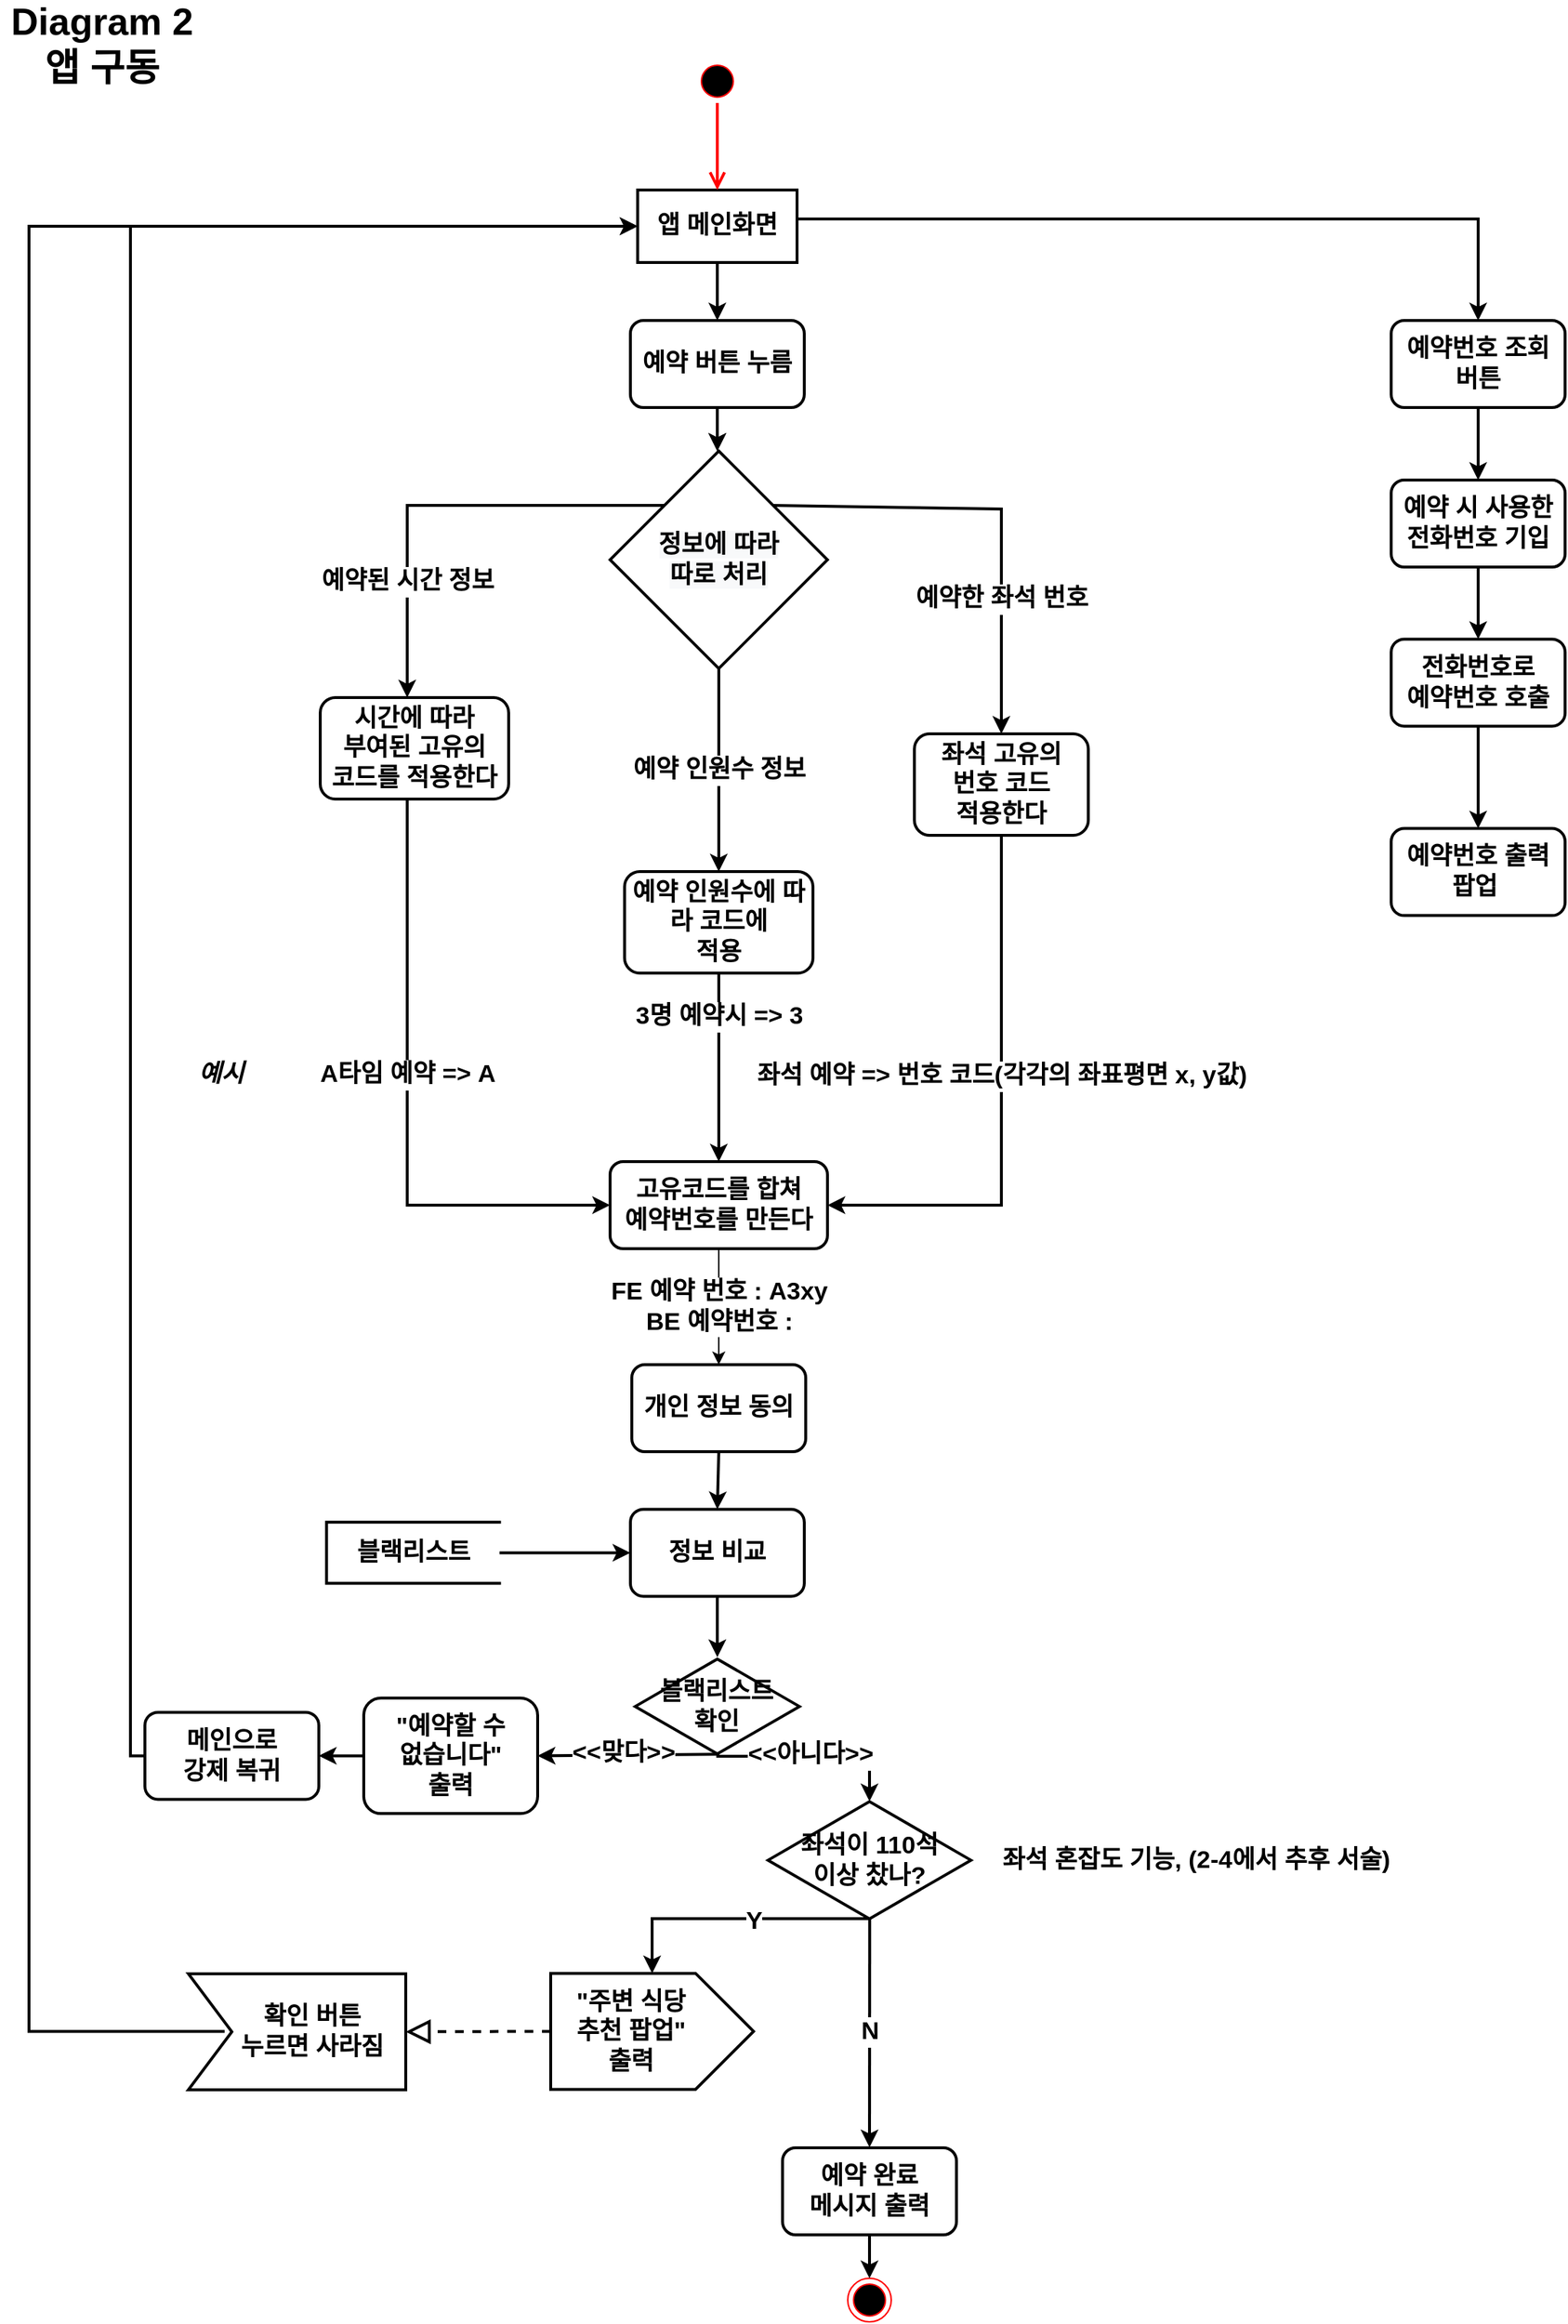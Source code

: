 <mxfile version="17.4.5" type="github">
  <diagram id="OXkIRa2-YY4k-pXQrkS8" name="Page-1">
    <mxGraphModel dx="343" dy="191" grid="1" gridSize="10" guides="1" tooltips="1" connect="1" arrows="1" fold="1" page="1" pageScale="1" pageWidth="827" pageHeight="1169" math="0" shadow="0">
      <root>
        <mxCell id="0" />
        <mxCell id="1" parent="0" />
        <mxCell id="Mc_krjjgkNhKQVEosxgI-1" value="&lt;font style=&quot;font-size: 26px&quot;&gt;&lt;span&gt;Diagram 2&lt;/span&gt;&lt;br&gt;앱 구동&lt;br style=&quot;font-size: 17px&quot;&gt;&lt;/font&gt;" style="text;html=1;align=center;verticalAlign=middle;resizable=0;points=[];autosize=1;strokeColor=none;fillColor=none;fontSize=17;fontStyle=1" parent="1" vertex="1">
          <mxGeometry x="50" y="55" width="140" height="50" as="geometry" />
        </mxCell>
        <mxCell id="Mc_krjjgkNhKQVEosxgI-2" value="앱 메인화면" style="rounded=0;whiteSpace=wrap;html=1;fontSize=17;fontStyle=1;strokeWidth=2;" parent="1" vertex="1">
          <mxGeometry x="490" y="180" width="110" height="50" as="geometry" />
        </mxCell>
        <mxCell id="Mc_krjjgkNhKQVEosxgI-7" value="" style="endArrow=classic;html=1;rounded=0;fontSize=17;entryX=0.5;entryY=0;entryDx=0;entryDy=0;exitX=0.5;exitY=1;exitDx=0;exitDy=0;fontStyle=1;strokeWidth=2;" parent="1" source="Mc_krjjgkNhKQVEosxgI-2" edge="1">
          <mxGeometry width="50" height="50" relative="1" as="geometry">
            <mxPoint x="560" y="290" as="sourcePoint" />
            <mxPoint x="545" y="270" as="targetPoint" />
          </mxGeometry>
        </mxCell>
        <mxCell id="Mc_krjjgkNhKQVEosxgI-8" value="" style="endArrow=classic;html=1;rounded=0;fontSize=17;entryX=0.5;entryY=0;entryDx=0;entryDy=0;exitX=0.5;exitY=1;exitDx=0;exitDy=0;fontStyle=1;strokeWidth=2;" parent="1" edge="1">
          <mxGeometry width="50" height="50" relative="1" as="geometry">
            <mxPoint x="545" y="330" as="sourcePoint" />
            <mxPoint x="544.99" y="360" as="targetPoint" />
          </mxGeometry>
        </mxCell>
        <mxCell id="Mc_krjjgkNhKQVEosxgI-9" value="" style="endArrow=classic;html=1;rounded=0;fontSize=17;entryX=0.5;entryY=0;entryDx=0;entryDy=0;exitX=0.5;exitY=1;exitDx=0;exitDy=0;fontStyle=1;startArrow=none;strokeWidth=2;" parent="1" source="3q4-ErVGuZIJLskHHzQT-7" target="3q4-ErVGuZIJLskHHzQT-3" edge="1">
          <mxGeometry width="50" height="50" relative="1" as="geometry">
            <mxPoint x="545" y="950" as="sourcePoint" />
            <mxPoint x="480" y="840" as="targetPoint" />
          </mxGeometry>
        </mxCell>
        <mxCell id="Mc_krjjgkNhKQVEosxgI-11" value="" style="shape=partialRectangle;whiteSpace=wrap;html=1;bottom=1;right=1;left=1;top=0;fillColor=none;routingCenterX=-0.5;fontSize=17;rotation=90;fontStyle=1;strokeWidth=2;" parent="1" vertex="1">
          <mxGeometry x="313.92" y="1060" width="42.18" height="119.38" as="geometry" />
        </mxCell>
        <mxCell id="Mc_krjjgkNhKQVEosxgI-12" value="블랙리스트" style="text;html=1;align=center;verticalAlign=middle;resizable=0;points=[];autosize=1;strokeColor=none;fillColor=none;fontSize=17;fontStyle=1;strokeWidth=2;" parent="1" vertex="1">
          <mxGeometry x="285" y="1104.69" width="100" height="30" as="geometry" />
        </mxCell>
        <mxCell id="Mc_krjjgkNhKQVEosxgI-13" value="" style="endArrow=classic;html=1;rounded=0;fontSize=17;entryX=0;entryY=0.5;entryDx=0;entryDy=0;exitX=0.5;exitY=0;exitDx=0;exitDy=0;fontStyle=1;strokeWidth=2;" parent="1" source="Mc_krjjgkNhKQVEosxgI-11" edge="1">
          <mxGeometry width="50" height="50" relative="1" as="geometry">
            <mxPoint x="410" y="1139.69" as="sourcePoint" />
            <mxPoint x="485" y="1119.69" as="targetPoint" />
          </mxGeometry>
        </mxCell>
        <mxCell id="Mc_krjjgkNhKQVEosxgI-14" value="&lt;div style=&quot;font-size: 17px;&quot;&gt;블랙리스트&lt;/div&gt;&lt;div style=&quot;font-size: 17px;&quot;&gt;확인&lt;/div&gt;" style="html=1;whiteSpace=wrap;aspect=fixed;shape=isoRectangle;fontSize=17;align=center;fontStyle=1;strokeWidth=2;" parent="1" vertex="1">
          <mxGeometry x="488.33" y="1191.69" width="113.33" height="68" as="geometry" />
        </mxCell>
        <mxCell id="Mc_krjjgkNhKQVEosxgI-15" value="&lt;span style=&quot;color: rgb(0 , 0 , 0) ; font-family: &amp;#34;helvetica&amp;#34; ; font-size: 17px ; font-style: normal ; letter-spacing: normal ; text-align: center ; text-indent: 0px ; text-transform: none ; word-spacing: 0px ; display: inline ; float: none&quot;&gt;FE 예약 번호 : A3xy&lt;/span&gt;&lt;br style=&quot;color: rgb(0 , 0 , 0) ; font-family: &amp;#34;helvetica&amp;#34; ; font-size: 17px ; font-style: normal ; letter-spacing: normal ; text-align: center ; text-indent: 0px ; text-transform: none ; word-spacing: 0px&quot;&gt;&lt;span style=&quot;color: rgb(0 , 0 , 0) ; font-family: &amp;#34;helvetica&amp;#34; ; font-size: 17px ; font-style: normal ; letter-spacing: normal ; text-align: center ; text-indent: 0px ; text-transform: none ; word-spacing: 0px ; display: inline ; float: none&quot;&gt;BE 예약번호 :&lt;/span&gt;" style="endArrow=classic;html=1;rounded=0;fontSize=17;exitX=0.5;exitY=1;exitDx=0;exitDy=0;entryX=0.5;entryY=0;entryDx=0;entryDy=0;fontStyle=1" parent="1" source="HhNQKhSK0bE4_6mPql5p-9" target="3q4-ErVGuZIJLskHHzQT-7" edge="1">
          <mxGeometry width="50" height="50" relative="1" as="geometry">
            <mxPoint x="524.99" y="940" as="sourcePoint" />
            <mxPoint x="524.996" y="980" as="targetPoint" />
          </mxGeometry>
        </mxCell>
        <mxCell id="Mc_krjjgkNhKQVEosxgI-16" value="" style="endArrow=classic;html=1;rounded=0;fontSize=17;exitX=0.5;exitY=1;exitDx=0;exitDy=0;fontStyle=1;strokeWidth=2;" parent="1" target="Mc_krjjgkNhKQVEosxgI-14" edge="1">
          <mxGeometry width="50" height="50" relative="1" as="geometry">
            <mxPoint x="545" y="1149.69" as="sourcePoint" />
            <mxPoint x="600" y="1199.69" as="targetPoint" />
          </mxGeometry>
        </mxCell>
        <mxCell id="Mc_krjjgkNhKQVEosxgI-21" value="" style="endArrow=classic;html=1;rounded=0;fontSize=17;entryX=1;entryY=0.5;entryDx=0;entryDy=0;exitX=0;exitY=0.5;exitDx=0;exitDy=0;fontStyle=1;strokeWidth=2;" parent="1" edge="1">
          <mxGeometry width="50" height="50" relative="1" as="geometry">
            <mxPoint x="330" y="1259.69" as="sourcePoint" />
            <mxPoint x="270" y="1259.69" as="targetPoint" />
          </mxGeometry>
        </mxCell>
        <mxCell id="Mc_krjjgkNhKQVEosxgI-22" value="" style="endArrow=classic;html=1;rounded=0;fontSize=17;exitX=0;exitY=0.5;exitDx=0;exitDy=0;entryX=0;entryY=0.5;entryDx=0;entryDy=0;edgeStyle=orthogonalEdgeStyle;fontStyle=1;strokeWidth=2;" parent="1" source="3q4-ErVGuZIJLskHHzQT-5" target="Mc_krjjgkNhKQVEosxgI-2" edge="1">
          <mxGeometry width="50" height="50" relative="1" as="geometry">
            <mxPoint x="40" y="600" as="sourcePoint" />
            <mxPoint x="90" y="550" as="targetPoint" />
          </mxGeometry>
        </mxCell>
        <mxCell id="Mc_krjjgkNhKQVEosxgI-27" value="좌석이 110석&lt;br style=&quot;font-size: 17px;&quot;&gt;이상 찼나?" style="html=1;whiteSpace=wrap;aspect=fixed;shape=isoRectangle;fontSize=17;fontStyle=1;strokeWidth=2;" parent="1" vertex="1">
          <mxGeometry x="580" y="1289.69" width="140" height="84" as="geometry" />
        </mxCell>
        <mxCell id="Mc_krjjgkNhKQVEosxgI-28" value="" style="endArrow=classic;html=1;rounded=0;fontSize=17;entryX=1;entryY=0.5;entryDx=0;entryDy=0;exitX=0.502;exitY=0.984;exitDx=0;exitDy=0;exitPerimeter=0;fontStyle=1;strokeWidth=2;" parent="1" target="3q4-ErVGuZIJLskHHzQT-4" edge="1">
          <mxGeometry width="50" height="50" relative="1" as="geometry">
            <mxPoint x="545.222" y="1258.602" as="sourcePoint" />
            <mxPoint x="420" y="1259.69" as="targetPoint" />
          </mxGeometry>
        </mxCell>
        <mxCell id="Mc_krjjgkNhKQVEosxgI-32" value="&amp;lt;&amp;lt;맞다&amp;gt;&amp;gt;" style="edgeLabel;html=1;align=center;verticalAlign=middle;resizable=0;points=[];fontSize=17;fontStyle=1" parent="Mc_krjjgkNhKQVEosxgI-28" vertex="1" connectable="0">
          <mxGeometry x="-0.166" relative="1" as="geometry">
            <mxPoint x="-13" y="-1" as="offset" />
          </mxGeometry>
        </mxCell>
        <mxCell id="Mc_krjjgkNhKQVEosxgI-31" value="" style="endArrow=classic;html=1;rounded=0;fontSize=17;exitX=0.503;exitY=0.978;exitDx=0;exitDy=0;exitPerimeter=0;edgeStyle=orthogonalEdgeStyle;entryX=0.5;entryY=0.017;entryDx=0;entryDy=0;entryPerimeter=0;fontStyle=1;strokeWidth=2;" parent="1" source="Mc_krjjgkNhKQVEosxgI-14" target="Mc_krjjgkNhKQVEosxgI-27" edge="1">
          <mxGeometry width="50" height="50" relative="1" as="geometry">
            <mxPoint x="603.33" y="1279.69" as="sourcePoint" />
            <mxPoint x="653.33" y="1229.69" as="targetPoint" />
            <Array as="points">
              <mxPoint x="545" y="1260" />
              <mxPoint x="650" y="1260" />
            </Array>
          </mxGeometry>
        </mxCell>
        <mxCell id="Mc_krjjgkNhKQVEosxgI-33" value="&amp;lt;&amp;lt;아니다&amp;gt;&amp;gt;" style="edgeLabel;html=1;align=center;verticalAlign=middle;resizable=0;points=[];fontSize=17;fontStyle=1" parent="Mc_krjjgkNhKQVEosxgI-31" vertex="1" connectable="0">
          <mxGeometry x="-0.243" relative="1" as="geometry">
            <mxPoint x="13" y="-1" as="offset" />
          </mxGeometry>
        </mxCell>
        <mxCell id="Mc_krjjgkNhKQVEosxgI-34" value="" style="shape=offPageConnector;whiteSpace=wrap;html=1;fontSize=17;rotation=-90;size=0.286;fontStyle=1;strokeWidth=2;" parent="1" vertex="1">
          <mxGeometry x="460" y="1379.69" width="80" height="140" as="geometry" />
        </mxCell>
        <mxCell id="Mc_krjjgkNhKQVEosxgI-35" value="&quot;주변 식당&lt;br style=&quot;font-size: 17px;&quot;&gt;추천 팝업&quot;&lt;br style=&quot;font-size: 17px;&quot;&gt;출력" style="text;html=1;align=center;verticalAlign=middle;resizable=0;points=[];autosize=1;strokeColor=none;fillColor=none;fontSize=17;fontStyle=1;strokeWidth=2;" parent="1" vertex="1">
          <mxGeometry x="435" y="1414.69" width="100" height="70" as="geometry" />
        </mxCell>
        <mxCell id="Mc_krjjgkNhKQVEosxgI-36" value="" style="edgeStyle=orthogonalEdgeStyle;elbow=horizontal;endArrow=classic;html=1;rounded=0;fontSize=17;exitX=0.506;exitY=0.98;exitDx=0;exitDy=0;exitPerimeter=0;entryX=1;entryY=0.5;entryDx=0;entryDy=0;fontStyle=1;strokeWidth=2;" parent="1" source="Mc_krjjgkNhKQVEosxgI-27" target="Mc_krjjgkNhKQVEosxgI-34" edge="1">
          <mxGeometry width="50" height="50" relative="1" as="geometry">
            <mxPoint x="440" y="1369.69" as="sourcePoint" />
            <mxPoint x="480" y="1389.69" as="targetPoint" />
          </mxGeometry>
        </mxCell>
        <mxCell id="Mc_krjjgkNhKQVEosxgI-37" value="Y" style="edgeLabel;html=1;align=center;verticalAlign=middle;resizable=0;points=[];fontSize=17;fontStyle=1" parent="Mc_krjjgkNhKQVEosxgI-36" vertex="1" connectable="0">
          <mxGeometry x="-0.074" relative="1" as="geometry">
            <mxPoint x="6" y="2" as="offset" />
          </mxGeometry>
        </mxCell>
        <mxCell id="Mc_krjjgkNhKQVEosxgI-38" value="" style="endArrow=classic;html=1;rounded=0;fontSize=17;entryX=0.5;entryY=0;entryDx=0;entryDy=0;exitX=0.501;exitY=0.98;exitDx=0;exitDy=0;exitPerimeter=0;fontStyle=1;strokeWidth=2;" parent="1" source="Mc_krjjgkNhKQVEosxgI-27" edge="1">
          <mxGeometry width="50" height="50" relative="1" as="geometry">
            <mxPoint x="660" y="1379.69" as="sourcePoint" />
            <mxPoint x="650" y="1529.69" as="targetPoint" />
          </mxGeometry>
        </mxCell>
        <mxCell id="Mc_krjjgkNhKQVEosxgI-40" value="N" style="edgeLabel;html=1;align=center;verticalAlign=middle;resizable=0;points=[];fontSize=17;fontStyle=1" parent="Mc_krjjgkNhKQVEosxgI-38" vertex="1" connectable="0">
          <mxGeometry x="-0.126" y="1" relative="1" as="geometry">
            <mxPoint x="-1" y="9" as="offset" />
          </mxGeometry>
        </mxCell>
        <mxCell id="Mc_krjjgkNhKQVEosxgI-42" value="" style="html=1;shadow=0;dashed=0;align=center;verticalAlign=middle;shape=mxgraph.arrows2.arrow;dy=0;dx=0;notch=30;fontSize=17;fontStyle=1;strokeWidth=2;" parent="1" vertex="1">
          <mxGeometry x="180" y="1410" width="150" height="80" as="geometry" />
        </mxCell>
        <mxCell id="Mc_krjjgkNhKQVEosxgI-43" value="확인 버튼&lt;br style=&quot;font-size: 17px;&quot;&gt;누르면 사라짐" style="text;html=1;align=center;verticalAlign=middle;resizable=0;points=[];autosize=1;strokeColor=none;fillColor=none;fontSize=17;fontStyle=1" parent="1" vertex="1">
          <mxGeometry x="205" y="1424.69" width="120" height="50" as="geometry" />
        </mxCell>
        <mxCell id="Mc_krjjgkNhKQVEosxgI-46" value="" style="endArrow=block;dashed=1;endFill=0;endSize=12;html=1;rounded=0;fontSize=17;exitX=0.5;exitY=0;exitDx=0;exitDy=0;entryX=1;entryY=0.5;entryDx=0;entryDy=0;entryPerimeter=0;fontStyle=1;strokeWidth=2;" parent="1" source="Mc_krjjgkNhKQVEosxgI-34" target="Mc_krjjgkNhKQVEosxgI-42" edge="1">
          <mxGeometry width="160" relative="1" as="geometry">
            <mxPoint x="270" y="1550" as="sourcePoint" />
            <mxPoint x="430" y="1550" as="targetPoint" />
          </mxGeometry>
        </mxCell>
        <mxCell id="3q4-ErVGuZIJLskHHzQT-6" value="" style="edgeStyle=orthogonalEdgeStyle;rounded=0;orthogonalLoop=1;jettySize=auto;html=1;fontSize=17;entryX=0.5;entryY=0;entryDx=0;entryDy=0;fontStyle=1;strokeWidth=2;" parent="1" source="3q4-ErVGuZIJLskHHzQT-1" edge="1">
          <mxGeometry relative="1" as="geometry">
            <mxPoint x="544.99" y="360" as="targetPoint" />
          </mxGeometry>
        </mxCell>
        <mxCell id="3q4-ErVGuZIJLskHHzQT-1" value="&lt;font style=&quot;font-size: 17px;&quot;&gt;예약 버튼 누름&lt;/font&gt;" style="rounded=1;whiteSpace=wrap;html=1;labelBackgroundColor=#ffffff;fontStyle=1;fontSize=17;strokeWidth=2;" parent="1" vertex="1">
          <mxGeometry x="484.99" y="270" width="120" height="60" as="geometry" />
        </mxCell>
        <mxCell id="3q4-ErVGuZIJLskHHzQT-3" value="정보 비교" style="rounded=1;whiteSpace=wrap;html=1;labelBackgroundColor=#ffffff;fontSize=17;fontStyle=1;strokeWidth=2;" parent="1" vertex="1">
          <mxGeometry x="485" y="1089.69" width="120" height="60" as="geometry" />
        </mxCell>
        <mxCell id="3q4-ErVGuZIJLskHHzQT-4" value="&quot;예약할 수 &lt;br style=&quot;font-size: 17px;&quot;&gt;없습니다&quot; &lt;br style=&quot;font-size: 17px;&quot;&gt;출력" style="rounded=1;whiteSpace=wrap;html=1;labelBackgroundColor=#ffffff;fontSize=17;fontStyle=1;strokeWidth=2;" parent="1" vertex="1">
          <mxGeometry x="301" y="1219.85" width="120" height="79.69" as="geometry" />
        </mxCell>
        <mxCell id="3q4-ErVGuZIJLskHHzQT-5" value="메인으로&lt;br style=&quot;font-size: 17px;&quot;&gt;강제 복귀" style="rounded=1;whiteSpace=wrap;html=1;labelBackgroundColor=#ffffff;fontSize=17;fontStyle=1;strokeWidth=2;" parent="1" vertex="1">
          <mxGeometry x="150" y="1229.69" width="120" height="60" as="geometry" />
        </mxCell>
        <mxCell id="3q4-ErVGuZIJLskHHzQT-8" value="" style="ellipse;html=1;shape=startState;fillColor=#000000;strokeColor=#ff0000;labelBackgroundColor=#ffffff;fontSize=17;fontStyle=1" parent="1" vertex="1">
          <mxGeometry x="530" y="90" width="30" height="30" as="geometry" />
        </mxCell>
        <mxCell id="3q4-ErVGuZIJLskHHzQT-9" value="" style="edgeStyle=orthogonalEdgeStyle;html=1;verticalAlign=bottom;endArrow=open;endSize=8;strokeColor=#ff0000;rounded=0;fontSize=17;fontStyle=1;strokeWidth=2;" parent="1" source="3q4-ErVGuZIJLskHHzQT-8" edge="1">
          <mxGeometry relative="1" as="geometry">
            <mxPoint x="545" y="180" as="targetPoint" />
          </mxGeometry>
        </mxCell>
        <mxCell id="3q4-ErVGuZIJLskHHzQT-10" value="" style="ellipse;html=1;shape=endState;fillColor=#000000;strokeColor=#ff0000;labelBackgroundColor=#ffffff;fontSize=17;fontStyle=1" parent="1" vertex="1">
          <mxGeometry x="635" y="1620" width="30" height="30" as="geometry" />
        </mxCell>
        <mxCell id="3q4-ErVGuZIJLskHHzQT-11" value="" style="endArrow=classic;html=1;rounded=0;fontSize=17;exitX=0.5;exitY=1;exitDx=0;exitDy=0;entryX=0.5;entryY=0;entryDx=0;entryDy=0;fontStyle=1;strokeWidth=2;" parent="1" target="3q4-ErVGuZIJLskHHzQT-10" edge="1">
          <mxGeometry width="50" height="50" relative="1" as="geometry">
            <mxPoint x="650" y="1589.69" as="sourcePoint" />
            <mxPoint x="554.997" y="1201.69" as="targetPoint" />
          </mxGeometry>
        </mxCell>
        <mxCell id="3q4-ErVGuZIJLskHHzQT-12" value="" style="endArrow=classic;html=1;rounded=0;fontSize=17;entryX=0;entryY=0.5;entryDx=0;entryDy=0;edgeStyle=orthogonalEdgeStyle;fontStyle=1;strokeWidth=2;" parent="1" source="Mc_krjjgkNhKQVEosxgI-43" target="Mc_krjjgkNhKQVEosxgI-2" edge="1">
          <mxGeometry width="50" height="50" relative="1" as="geometry">
            <mxPoint x="160" y="729.69" as="sourcePoint" />
            <mxPoint x="500" y="215" as="targetPoint" />
            <Array as="points">
              <mxPoint x="70" y="1450" />
              <mxPoint x="70" y="205" />
            </Array>
          </mxGeometry>
        </mxCell>
        <mxCell id="3q4-ErVGuZIJLskHHzQT-13" value="예약 완료&lt;br style=&quot;font-size: 17px;&quot;&gt;메시지 출력" style="rounded=1;whiteSpace=wrap;html=1;labelBackgroundColor=#ffffff;fontSize=17;fontStyle=1;strokeWidth=2;" parent="1" vertex="1">
          <mxGeometry x="590" y="1530" width="120" height="60" as="geometry" />
        </mxCell>
        <mxCell id="mVvzNJm-mHIIu-5cLUpC-1" value="" style="edgeStyle=orthogonalEdgeStyle;rounded=0;orthogonalLoop=1;jettySize=auto;html=1;fontStyle=1;fontSize=17;strokeWidth=2;" parent="1" source="mVvzNJm-mHIIu-5cLUpC-2" target="mVvzNJm-mHIIu-5cLUpC-4" edge="1">
          <mxGeometry relative="1" as="geometry" />
        </mxCell>
        <mxCell id="mVvzNJm-mHIIu-5cLUpC-2" value="예약번호 조회&lt;br style=&quot;font-size: 17px;&quot;&gt;버튼" style="whiteSpace=wrap;html=1;fontSize=17;rounded=1;fontStyle=1;strokeWidth=2;" parent="1" vertex="1">
          <mxGeometry x="1010" y="270.0" width="120" height="60" as="geometry" />
        </mxCell>
        <mxCell id="mVvzNJm-mHIIu-5cLUpC-3" value="" style="edgeStyle=orthogonalEdgeStyle;rounded=0;orthogonalLoop=1;jettySize=auto;html=1;fontStyle=1;fontSize=17;strokeWidth=2;" parent="1" source="mVvzNJm-mHIIu-5cLUpC-4" target="mVvzNJm-mHIIu-5cLUpC-6" edge="1">
          <mxGeometry relative="1" as="geometry" />
        </mxCell>
        <mxCell id="mVvzNJm-mHIIu-5cLUpC-4" value="예약 시 사용한 전화번호 기입" style="whiteSpace=wrap;html=1;fontSize=17;rounded=1;fontStyle=1;strokeWidth=2;" parent="1" vertex="1">
          <mxGeometry x="1010" y="380.0" width="120" height="60" as="geometry" />
        </mxCell>
        <mxCell id="mVvzNJm-mHIIu-5cLUpC-5" value="" style="edgeStyle=orthogonalEdgeStyle;rounded=0;orthogonalLoop=1;jettySize=auto;html=1;fontStyle=1;fontSize=17;strokeWidth=2;" parent="1" source="mVvzNJm-mHIIu-5cLUpC-6" target="mVvzNJm-mHIIu-5cLUpC-7" edge="1">
          <mxGeometry relative="1" as="geometry" />
        </mxCell>
        <mxCell id="mVvzNJm-mHIIu-5cLUpC-6" value="전화번호로 &lt;br style=&quot;font-size: 17px;&quot;&gt;예약번호 호출" style="whiteSpace=wrap;html=1;fontSize=17;rounded=1;fontStyle=1;strokeWidth=2;" parent="1" vertex="1">
          <mxGeometry x="1010" y="489.69" width="120" height="60" as="geometry" />
        </mxCell>
        <mxCell id="mVvzNJm-mHIIu-5cLUpC-7" value="예약번호 출력 팝업&amp;nbsp;" style="whiteSpace=wrap;html=1;fontSize=17;rounded=1;fontStyle=1;strokeWidth=2;" parent="1" vertex="1">
          <mxGeometry x="1010" y="620.31" width="120" height="60" as="geometry" />
        </mxCell>
        <mxCell id="mVvzNJm-mHIIu-5cLUpC-9" value="" style="endArrow=classic;html=1;rounded=0;fontStyle=1;fontSize=17;strokeWidth=2;" parent="1" target="mVvzNJm-mHIIu-5cLUpC-2" edge="1">
          <mxGeometry width="50" height="50" relative="1" as="geometry">
            <mxPoint x="600" y="200" as="sourcePoint" />
            <mxPoint x="840" y="205" as="targetPoint" />
            <Array as="points">
              <mxPoint x="1070" y="200" />
            </Array>
          </mxGeometry>
        </mxCell>
        <mxCell id="s5cxBOMNiKuwJhkxbcvT-1" value="&lt;font style=&quot;font-size: 17px;&quot;&gt;좌석 혼잡도 기능, (2-4에서 추후 서술)&lt;/font&gt;" style="text;html=1;align=center;verticalAlign=middle;resizable=0;points=[];autosize=1;strokeColor=none;fillColor=none;fontStyle=1;fontSize=17;" parent="1" vertex="1">
          <mxGeometry x="725" y="1316.69" width="300" height="30" as="geometry" />
        </mxCell>
        <mxCell id="HhNQKhSK0bE4_6mPql5p-1" value="시간에 따라 &lt;br style=&quot;font-size: 17px;&quot;&gt;부여된 고유의&lt;br style=&quot;font-size: 17px;&quot;&gt;코드를 적용한다" style="rounded=1;whiteSpace=wrap;html=1;fontSize=17;fontStyle=1;strokeWidth=2;" parent="1" vertex="1">
          <mxGeometry x="270.99" y="530" width="130" height="70" as="geometry" />
        </mxCell>
        <mxCell id="HhNQKhSK0bE4_6mPql5p-2" value="예약된 시간 정보" style="edgeStyle=segmentEdgeStyle;endArrow=classic;html=1;rounded=0;fontSize=17;exitX=0;exitY=0;exitDx=0;exitDy=0;fontStyle=1;strokeWidth=2;" parent="1" source="HhNQKhSK0bE4_6mPql5p-10" edge="1">
          <mxGeometry x="0.484" width="50" height="50" relative="1" as="geometry">
            <mxPoint x="466.19" y="404.64" as="sourcePoint" />
            <mxPoint x="330.99" y="530" as="targetPoint" />
            <Array as="points">
              <mxPoint x="330.99" y="397" />
              <mxPoint x="330.99" y="530" />
            </Array>
            <mxPoint as="offset" />
          </mxGeometry>
        </mxCell>
        <mxCell id="HhNQKhSK0bE4_6mPql5p-3" value="예약한 좌석 번호" style="endArrow=classic;html=1;rounded=0;fontSize=17;entryX=0.5;entryY=0;entryDx=0;entryDy=0;exitX=1;exitY=0;exitDx=0;exitDy=0;fontStyle=1;strokeWidth=2;" parent="1" source="HhNQKhSK0bE4_6mPql5p-10" target="HhNQKhSK0bE4_6mPql5p-4" edge="1">
          <mxGeometry x="0.404" width="50" height="50" relative="1" as="geometry">
            <mxPoint x="630.99" y="510" as="sourcePoint" />
            <mxPoint x="660.99" y="570" as="targetPoint" />
            <Array as="points">
              <mxPoint x="740.99" y="400" />
            </Array>
            <mxPoint as="offset" />
          </mxGeometry>
        </mxCell>
        <mxCell id="HhNQKhSK0bE4_6mPql5p-4" value="좌석 고유의 &lt;br style=&quot;font-size: 17px;&quot;&gt;번호 코드 &lt;br style=&quot;font-size: 17px;&quot;&gt;적용한다" style="rounded=1;whiteSpace=wrap;html=1;fontSize=17;fontStyle=1;strokeWidth=2;" parent="1" vertex="1">
          <mxGeometry x="680.99" y="555" width="120" height="70" as="geometry" />
        </mxCell>
        <mxCell id="HhNQKhSK0bE4_6mPql5p-5" value="&lt;i&gt;예시&amp;nbsp;&lt;/i&gt;" style="text;html=1;strokeColor=none;fillColor=none;align=center;verticalAlign=middle;whiteSpace=wrap;rounded=0;fontSize=17;fontStyle=1" parent="1" vertex="1">
          <mxGeometry x="180" y="760.0" width="50" height="60" as="geometry" />
        </mxCell>
        <mxCell id="HhNQKhSK0bE4_6mPql5p-6" value="예약 인원수 정보" style="edgeStyle=segmentEdgeStyle;endArrow=classic;html=1;rounded=0;fontSize=17;exitX=0;exitY=1;exitDx=0;exitDy=0;entryX=0.5;entryY=0;entryDx=0;entryDy=0;fontStyle=1;strokeWidth=2;" parent="1" source="HhNQKhSK0bE4_6mPql5p-10" target="HhNQKhSK0bE4_6mPql5p-7" edge="1">
          <mxGeometry x="0.349" width="50" height="50" relative="1" as="geometry">
            <mxPoint x="622.19" y="405.36" as="sourcePoint" />
            <mxPoint x="740.99" y="480" as="targetPoint" />
            <mxPoint as="offset" />
          </mxGeometry>
        </mxCell>
        <mxCell id="HhNQKhSK0bE4_6mPql5p-7" value="예약 인원수에 따라 코드에 &lt;br style=&quot;font-size: 17px;&quot;&gt;적용" style="rounded=1;whiteSpace=wrap;html=1;fontSize=17;fontStyle=1;strokeWidth=2;" parent="1" vertex="1">
          <mxGeometry x="480.99" y="650" width="130" height="70" as="geometry" />
        </mxCell>
        <mxCell id="HhNQKhSK0bE4_6mPql5p-9" value="고유코드를 합쳐 &lt;br style=&quot;font-size: 17px;&quot;&gt;예약번호를 만든다" style="rounded=1;whiteSpace=wrap;html=1;fontSize=17;fontStyle=1;strokeWidth=2;" parent="1" vertex="1">
          <mxGeometry x="470.99" y="850" width="150" height="60" as="geometry" />
        </mxCell>
        <mxCell id="HhNQKhSK0bE4_6mPql5p-10" value="&#xa;&#xa;&lt;span style=&quot;color: rgb(0, 0, 0); font-family: helvetica; font-size: 17px; font-style: normal; letter-spacing: normal; text-align: center; text-indent: 0px; text-transform: none; word-spacing: 0px; background-color: rgb(248, 249, 250); display: inline; float: none;&quot;&gt;정보에 따라&lt;/span&gt;&lt;br style=&quot;color: rgb(0, 0, 0); font-family: helvetica; font-size: 17px; font-style: normal; letter-spacing: normal; text-align: center; text-indent: 0px; text-transform: none; word-spacing: 0px; background-color: rgb(248, 249, 250);&quot;&gt;&lt;span style=&quot;color: rgb(0, 0, 0); font-family: helvetica; font-size: 17px; font-style: normal; letter-spacing: normal; text-align: center; text-indent: 0px; text-transform: none; word-spacing: 0px; background-color: rgb(248, 249, 250); display: inline; float: none;&quot;&gt;따로 처리&lt;/span&gt;&#xa;&#xa;" style="rhombus;whiteSpace=wrap;html=1;fontSize=17;fontStyle=1;strokeWidth=2;" parent="1" vertex="1">
          <mxGeometry x="470.99" y="360" width="150" height="150" as="geometry" />
        </mxCell>
        <mxCell id="HhNQKhSK0bE4_6mPql5p-11" value="A타임 예약 =&amp;gt; A" style="edgeStyle=segmentEdgeStyle;endArrow=classic;html=1;rounded=0;fontSize=17;entryX=0;entryY=0.5;entryDx=0;entryDy=0;fontStyle=1;strokeWidth=2;" parent="1" target="HhNQKhSK0bE4_6mPql5p-9" edge="1">
          <mxGeometry x="-0.095" width="50" height="50" relative="1" as="geometry">
            <mxPoint x="330.99" y="600" as="sourcePoint" />
            <mxPoint x="440.99" y="880" as="targetPoint" />
            <Array as="points">
              <mxPoint x="330.99" y="600" />
              <mxPoint x="330.99" y="880" />
            </Array>
            <mxPoint as="offset" />
          </mxGeometry>
        </mxCell>
        <mxCell id="HhNQKhSK0bE4_6mPql5p-12" value="좌석 예약 =&amp;gt; 번호 코드(각각의 좌표평면 x, y값)" style="endArrow=classic;html=1;rounded=0;fontSize=17;entryX=1;entryY=0.5;entryDx=0;entryDy=0;exitX=0.5;exitY=1;exitDx=0;exitDy=0;fontStyle=1;strokeWidth=2;" parent="1" source="HhNQKhSK0bE4_6mPql5p-4" target="HhNQKhSK0bE4_6mPql5p-9" edge="1">
          <mxGeometry x="-0.12" width="50" height="50" relative="1" as="geometry">
            <mxPoint x="545.99" y="740" as="sourcePoint" />
            <mxPoint x="520.99" y="690" as="targetPoint" />
            <mxPoint y="1" as="offset" />
            <Array as="points">
              <mxPoint x="740.99" y="880" />
            </Array>
          </mxGeometry>
        </mxCell>
        <mxCell id="HhNQKhSK0bE4_6mPql5p-13" value="3명 예약시 =&amp;gt; 3" style="edgeStyle=segmentEdgeStyle;endArrow=classic;html=1;rounded=0;fontSize=17;exitX=0.5;exitY=1;exitDx=0;exitDy=0;fontStyle=1;strokeWidth=2;" parent="1" source="HhNQKhSK0bE4_6mPql5p-7" target="HhNQKhSK0bE4_6mPql5p-9" edge="1">
          <mxGeometry x="-0.538" width="50" height="50" relative="1" as="geometry">
            <mxPoint x="470.99" y="800" as="sourcePoint" />
            <mxPoint x="520.99" y="750" as="targetPoint" />
            <Array as="points">
              <mxPoint x="546" y="750" />
              <mxPoint x="546" y="750" />
            </Array>
            <mxPoint as="offset" />
          </mxGeometry>
        </mxCell>
        <mxCell id="3q4-ErVGuZIJLskHHzQT-7" value="개인 정보 동의" style="rounded=1;whiteSpace=wrap;html=1;labelBackgroundColor=#ffffff;fontSize=17;fontStyle=1;strokeWidth=2;" parent="1" vertex="1">
          <mxGeometry x="485.99" y="990" width="120" height="60" as="geometry" />
        </mxCell>
      </root>
    </mxGraphModel>
  </diagram>
</mxfile>
